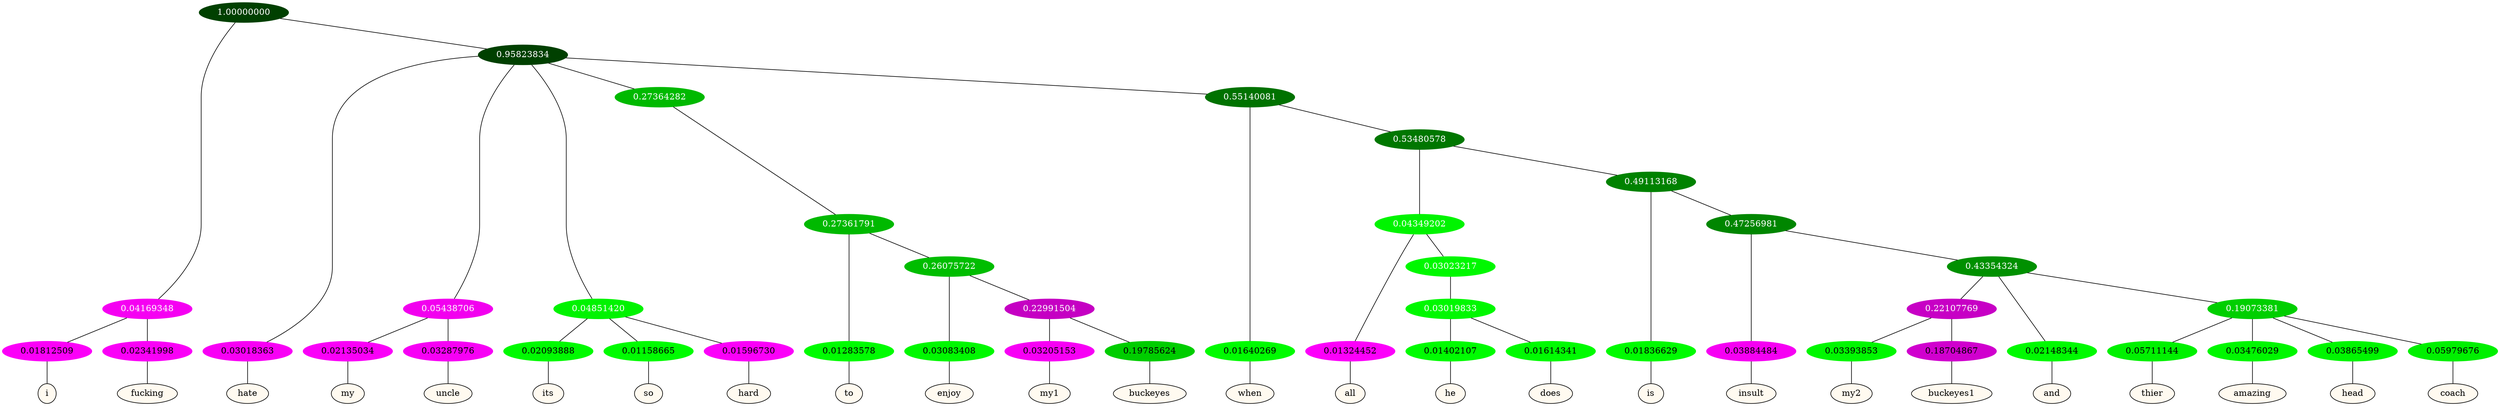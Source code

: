 graph {
	node [format=png height=0.15 nodesep=0.001 ordering=out overlap=prism overlap_scaling=0.01 ranksep=0.001 ratio=0.2 style=filled width=0.15]
	{
		rank=same
		a_w_3 [label=i color=black fillcolor=floralwhite style="filled,solid"]
		a_w_4 [label=fucking color=black fillcolor=floralwhite style="filled,solid"]
		a_w_5 [label=hate color=black fillcolor=floralwhite style="filled,solid"]
		a_w_10 [label=my color=black fillcolor=floralwhite style="filled,solid"]
		a_w_11 [label=uncle color=black fillcolor=floralwhite style="filled,solid"]
		a_w_12 [label=its color=black fillcolor=floralwhite style="filled,solid"]
		a_w_13 [label=so color=black fillcolor=floralwhite style="filled,solid"]
		a_w_14 [label=hard color=black fillcolor=floralwhite style="filled,solid"]
		a_w_18 [label=to color=black fillcolor=floralwhite style="filled,solid"]
		a_w_22 [label=enjoy color=black fillcolor=floralwhite style="filled,solid"]
		a_w_28 [label=my1 color=black fillcolor=floralwhite style="filled,solid"]
		a_w_29 [label=buckeyes color=black fillcolor=floralwhite style="filled,solid"]
		a_w_16 [label=when color=black fillcolor=floralwhite style="filled,solid"]
		a_w_24 [label=all color=black fillcolor=floralwhite style="filled,solid"]
		a_w_33 [label=he color=black fillcolor=floralwhite style="filled,solid"]
		a_w_34 [label=does color=black fillcolor=floralwhite style="filled,solid"]
		a_w_26 [label=is color=black fillcolor=floralwhite style="filled,solid"]
		a_w_31 [label=insult color=black fillcolor=floralwhite style="filled,solid"]
		a_w_38 [label=my2 color=black fillcolor=floralwhite style="filled,solid"]
		a_w_39 [label=buckeyes1 color=black fillcolor=floralwhite style="filled,solid"]
		a_w_36 [label=and color=black fillcolor=floralwhite style="filled,solid"]
		a_w_40 [label=thier color=black fillcolor=floralwhite style="filled,solid"]
		a_w_41 [label=amazing color=black fillcolor=floralwhite style="filled,solid"]
		a_w_42 [label=head color=black fillcolor=floralwhite style="filled,solid"]
		a_w_43 [label=coach color=black fillcolor=floralwhite style="filled,solid"]
	}
	a_n_3 -- a_w_3
	a_n_4 -- a_w_4
	a_n_5 -- a_w_5
	a_n_10 -- a_w_10
	a_n_11 -- a_w_11
	a_n_12 -- a_w_12
	a_n_13 -- a_w_13
	a_n_14 -- a_w_14
	a_n_18 -- a_w_18
	a_n_22 -- a_w_22
	a_n_28 -- a_w_28
	a_n_29 -- a_w_29
	a_n_16 -- a_w_16
	a_n_24 -- a_w_24
	a_n_33 -- a_w_33
	a_n_34 -- a_w_34
	a_n_26 -- a_w_26
	a_n_31 -- a_w_31
	a_n_38 -- a_w_38
	a_n_39 -- a_w_39
	a_n_36 -- a_w_36
	a_n_40 -- a_w_40
	a_n_41 -- a_w_41
	a_n_42 -- a_w_42
	a_n_43 -- a_w_43
	{
		rank=same
		a_n_3 [label=0.01812509 color="0.835 1.000 0.982" fontcolor=black]
		a_n_4 [label=0.02341998 color="0.835 1.000 0.977" fontcolor=black]
		a_n_5 [label=0.03018363 color="0.835 1.000 0.970" fontcolor=black]
		a_n_10 [label=0.02135034 color="0.835 1.000 0.979" fontcolor=black]
		a_n_11 [label=0.03287976 color="0.835 1.000 0.967" fontcolor=black]
		a_n_12 [label=0.02093888 color="0.334 1.000 0.979" fontcolor=black]
		a_n_13 [label=0.01158665 color="0.334 1.000 0.988" fontcolor=black]
		a_n_14 [label=0.01596730 color="0.835 1.000 0.984" fontcolor=black]
		a_n_18 [label=0.01283578 color="0.334 1.000 0.987" fontcolor=black]
		a_n_22 [label=0.03083408 color="0.334 1.000 0.969" fontcolor=black]
		a_n_28 [label=0.03205153 color="0.835 1.000 0.968" fontcolor=black]
		a_n_29 [label=0.19785624 color="0.334 1.000 0.802" fontcolor=black]
		a_n_16 [label=0.01640269 color="0.334 1.000 0.984" fontcolor=black]
		a_n_24 [label=0.01324452 color="0.835 1.000 0.987" fontcolor=black]
		a_n_33 [label=0.01402107 color="0.334 1.000 0.986" fontcolor=black]
		a_n_34 [label=0.01614341 color="0.334 1.000 0.984" fontcolor=black]
		a_n_26 [label=0.01836629 color="0.334 1.000 0.982" fontcolor=black]
		a_n_31 [label=0.03884484 color="0.835 1.000 0.961" fontcolor=black]
		a_n_38 [label=0.03393853 color="0.334 1.000 0.966" fontcolor=black]
		a_n_39 [label=0.18704867 color="0.835 1.000 0.813" fontcolor=black]
		a_n_36 [label=0.02148344 color="0.334 1.000 0.979" fontcolor=black]
		a_n_40 [label=0.05711144 color="0.334 1.000 0.943" fontcolor=black]
		a_n_41 [label=0.03476029 color="0.334 1.000 0.965" fontcolor=black]
		a_n_42 [label=0.03865499 color="0.334 1.000 0.961" fontcolor=black]
		a_n_43 [label=0.05979676 color="0.334 1.000 0.940" fontcolor=black]
	}
	a_n_0 [label=1.00000000 color="0.334 1.000 0.250" fontcolor=grey99]
	a_n_1 [label=0.04169348 color="0.835 1.000 0.958" fontcolor=grey99]
	a_n_0 -- a_n_1
	a_n_2 [label=0.95823834 color="0.334 1.000 0.250" fontcolor=grey99]
	a_n_0 -- a_n_2
	a_n_1 -- a_n_3
	a_n_1 -- a_n_4
	a_n_2 -- a_n_5
	a_n_6 [label=0.05438706 color="0.835 1.000 0.946" fontcolor=grey99]
	a_n_2 -- a_n_6
	a_n_7 [label=0.04851420 color="0.334 1.000 0.951" fontcolor=grey99]
	a_n_2 -- a_n_7
	a_n_8 [label=0.27364282 color="0.334 1.000 0.726" fontcolor=grey99]
	a_n_2 -- a_n_8
	a_n_9 [label=0.55140081 color="0.334 1.000 0.449" fontcolor=grey99]
	a_n_2 -- a_n_9
	a_n_6 -- a_n_10
	a_n_6 -- a_n_11
	a_n_7 -- a_n_12
	a_n_7 -- a_n_13
	a_n_7 -- a_n_14
	a_n_15 [label=0.27361791 color="0.334 1.000 0.726" fontcolor=grey99]
	a_n_8 -- a_n_15
	a_n_9 -- a_n_16
	a_n_17 [label=0.53480578 color="0.334 1.000 0.465" fontcolor=grey99]
	a_n_9 -- a_n_17
	a_n_15 -- a_n_18
	a_n_19 [label=0.26075722 color="0.334 1.000 0.739" fontcolor=grey99]
	a_n_15 -- a_n_19
	a_n_20 [label=0.04349202 color="0.334 1.000 0.957" fontcolor=grey99]
	a_n_17 -- a_n_20
	a_n_21 [label=0.49113168 color="0.334 1.000 0.509" fontcolor=grey99]
	a_n_17 -- a_n_21
	a_n_19 -- a_n_22
	a_n_23 [label=0.22991504 color="0.835 1.000 0.770" fontcolor=grey99]
	a_n_19 -- a_n_23
	a_n_20 -- a_n_24
	a_n_25 [label=0.03023217 color="0.334 1.000 0.970" fontcolor=grey99]
	a_n_20 -- a_n_25
	a_n_21 -- a_n_26
	a_n_27 [label=0.47256981 color="0.334 1.000 0.527" fontcolor=grey99]
	a_n_21 -- a_n_27
	a_n_23 -- a_n_28
	a_n_23 -- a_n_29
	a_n_30 [label=0.03019833 color="0.334 1.000 0.970" fontcolor=grey99]
	a_n_25 -- a_n_30
	a_n_27 -- a_n_31
	a_n_32 [label=0.43354324 color="0.334 1.000 0.566" fontcolor=grey99]
	a_n_27 -- a_n_32
	a_n_30 -- a_n_33
	a_n_30 -- a_n_34
	a_n_35 [label=0.22107769 color="0.835 1.000 0.779" fontcolor=grey99]
	a_n_32 -- a_n_35
	a_n_32 -- a_n_36
	a_n_37 [label=0.19073381 color="0.334 1.000 0.809" fontcolor=grey99]
	a_n_32 -- a_n_37
	a_n_35 -- a_n_38
	a_n_35 -- a_n_39
	a_n_37 -- a_n_40
	a_n_37 -- a_n_41
	a_n_37 -- a_n_42
	a_n_37 -- a_n_43
}
